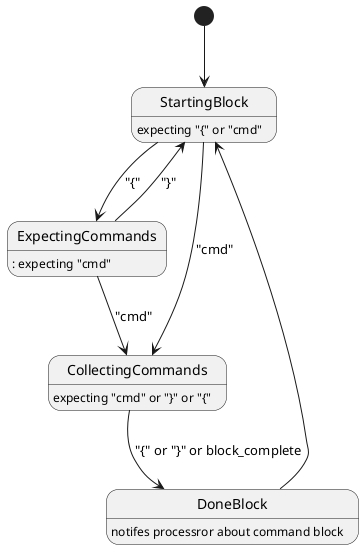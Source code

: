 @startuml

[*] --> StartingBlock
StartingBlock : expecting "{" or "cmd"
StartingBlock --> ExpectingCommands : "{"
StartingBlock --> CollectingCommands : "cmd"
ExpectingCommands --> StartingBlock : "}"
ExpectingCommands : : expecting "cmd"
ExpectingCommands --> CollectingCommands : "cmd"
CollectingCommands : expecting "cmd" or "}" or "{"
CollectingCommands --> DoneBlock : "{" or "}" or block_complete
DoneBlock : notifes processror about command block
DoneBlock --> StartingBlock

@enduml